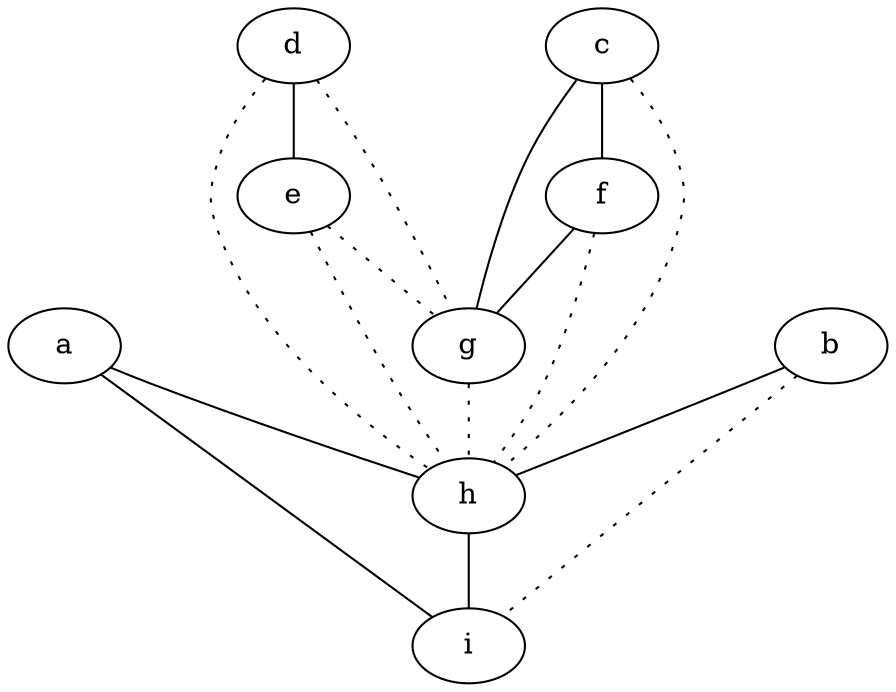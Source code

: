 graph {
a -- h;
a -- i;
b -- h;
b -- i [style=dotted];
c -- f;
c -- g;
c -- h [style=dotted];
d -- e;
d -- g [style=dotted];
d -- h [style=dotted];
e -- g [style=dotted];
e -- h [style=dotted];
f -- g;
f -- h [style=dotted];
g -- h [style=dotted];
h -- i;
}
